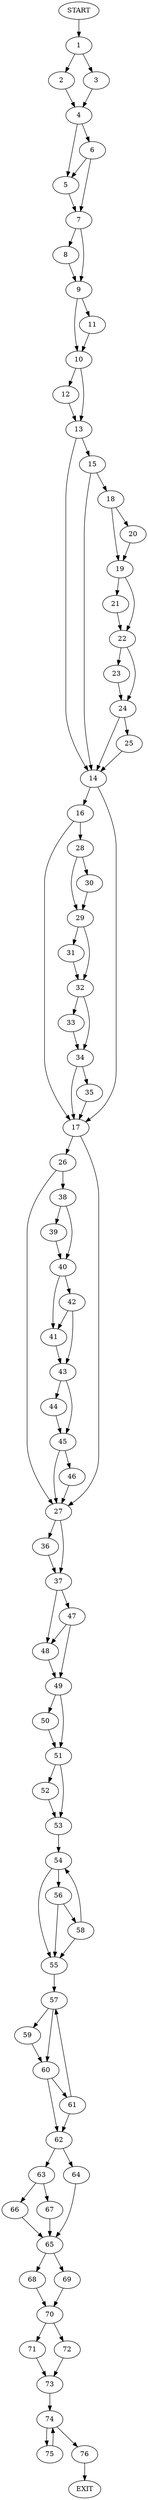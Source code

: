 digraph {
0 [label="START"]
77 [label="EXIT"]
0 -> 1
1 -> 2
1 -> 3
3 -> 4
2 -> 4
4 -> 5
4 -> 6
5 -> 7
6 -> 7
6 -> 5
7 -> 8
7 -> 9
9 -> 10
9 -> 11
8 -> 9
11 -> 10
10 -> 12
10 -> 13
13 -> 14
13 -> 15
12 -> 13
14 -> 16
14 -> 17
15 -> 14
15 -> 18
18 -> 19
18 -> 20
20 -> 19
19 -> 21
19 -> 22
21 -> 22
22 -> 23
22 -> 24
24 -> 25
24 -> 14
23 -> 24
25 -> 14
17 -> 26
17 -> 27
16 -> 17
16 -> 28
28 -> 29
28 -> 30
30 -> 29
29 -> 31
29 -> 32
31 -> 32
32 -> 33
32 -> 34
33 -> 34
34 -> 17
34 -> 35
35 -> 17
27 -> 36
27 -> 37
26 -> 38
26 -> 27
38 -> 39
38 -> 40
39 -> 40
40 -> 41
40 -> 42
42 -> 43
42 -> 41
41 -> 43
43 -> 44
43 -> 45
45 -> 27
45 -> 46
44 -> 45
46 -> 27
37 -> 47
37 -> 48
36 -> 37
47 -> 48
47 -> 49
48 -> 49
49 -> 50
49 -> 51
51 -> 52
51 -> 53
50 -> 51
52 -> 53
53 -> 54
54 -> 55
54 -> 56
55 -> 57
56 -> 55
56 -> 58
58 -> 55
58 -> 54
57 -> 59
57 -> 60
59 -> 60
60 -> 61
60 -> 62
61 -> 57
61 -> 62
62 -> 63
62 -> 64
64 -> 65
63 -> 66
63 -> 67
67 -> 65
66 -> 65
65 -> 68
65 -> 69
68 -> 70
69 -> 70
70 -> 71
70 -> 72
71 -> 73
72 -> 73
73 -> 74
74 -> 75
74 -> 76
75 -> 74
76 -> 77
}
